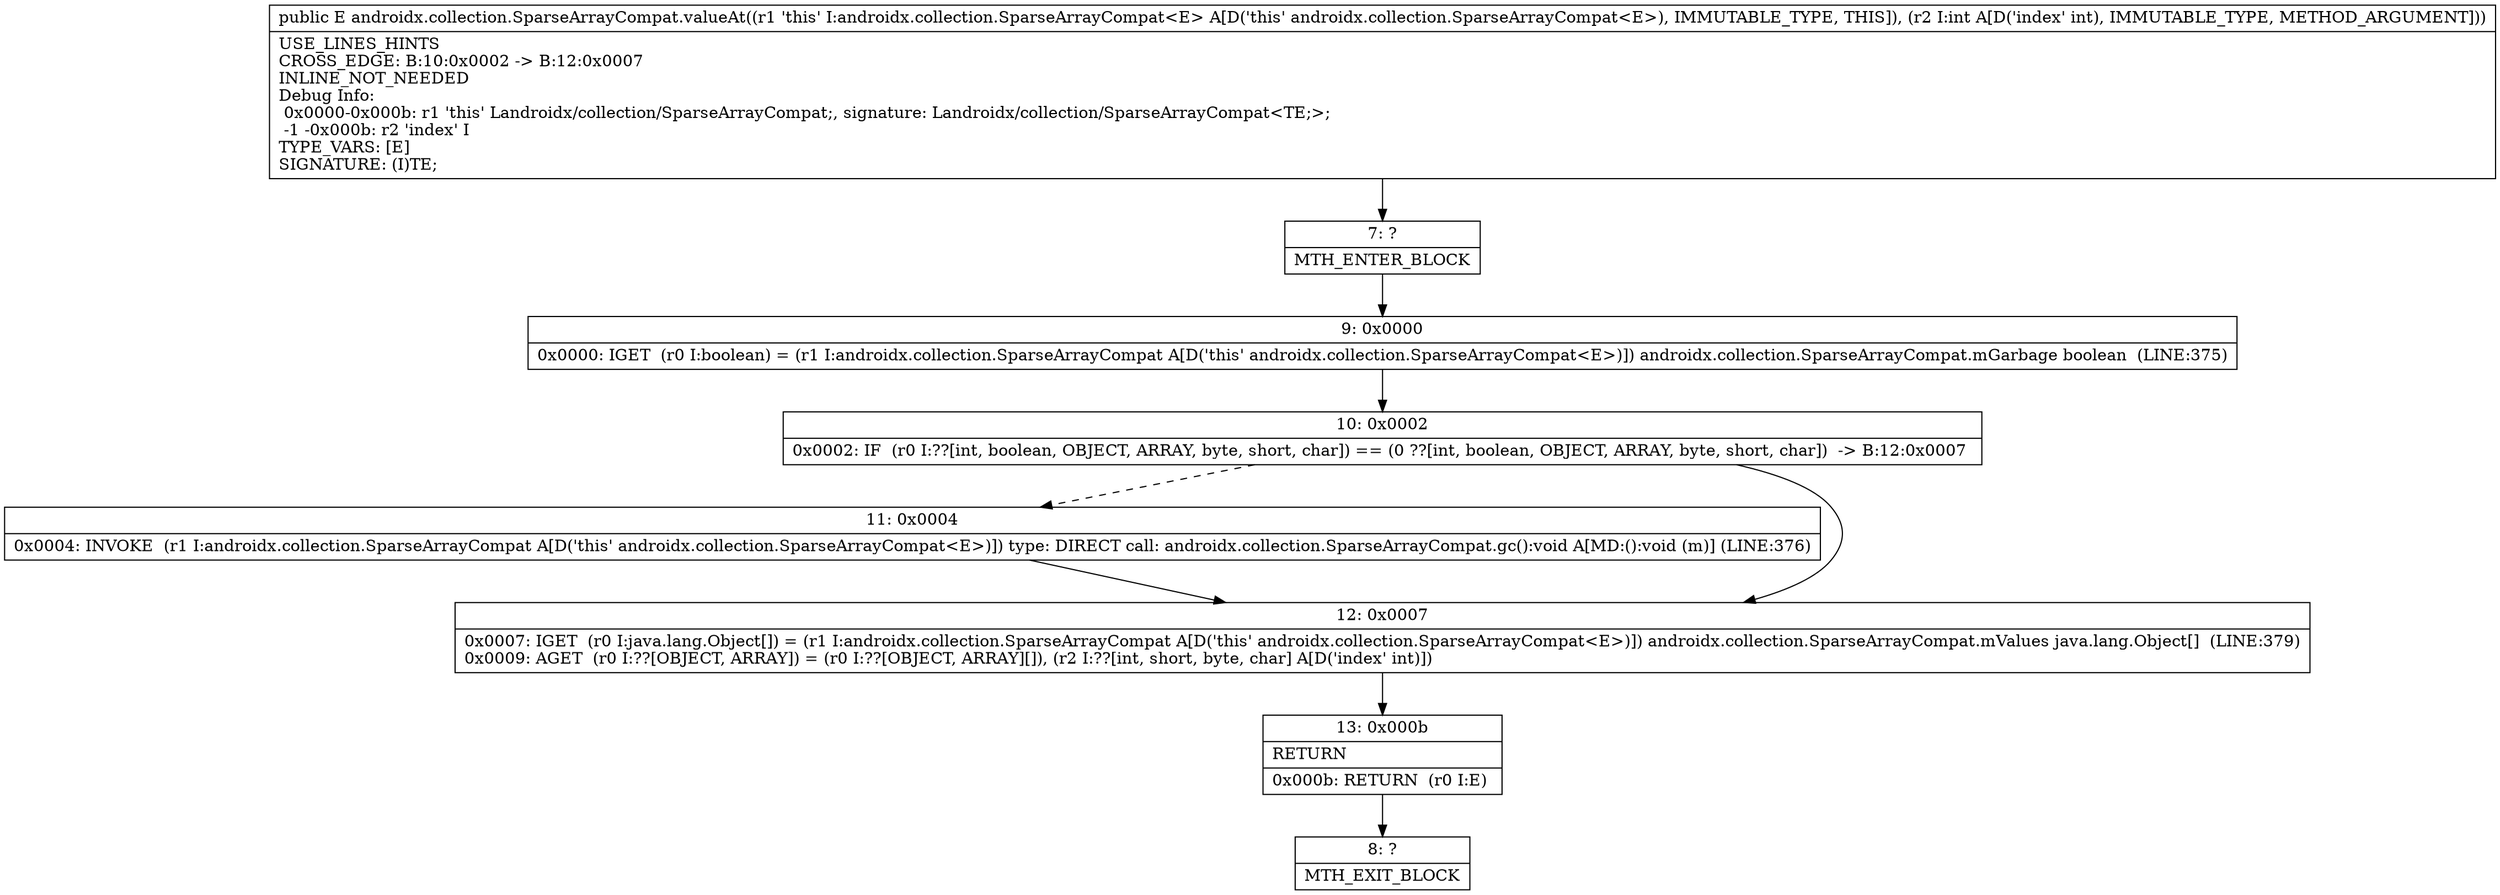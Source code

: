 digraph "CFG forandroidx.collection.SparseArrayCompat.valueAt(I)Ljava\/lang\/Object;" {
Node_7 [shape=record,label="{7\:\ ?|MTH_ENTER_BLOCK\l}"];
Node_9 [shape=record,label="{9\:\ 0x0000|0x0000: IGET  (r0 I:boolean) = (r1 I:androidx.collection.SparseArrayCompat A[D('this' androidx.collection.SparseArrayCompat\<E\>)]) androidx.collection.SparseArrayCompat.mGarbage boolean  (LINE:375)\l}"];
Node_10 [shape=record,label="{10\:\ 0x0002|0x0002: IF  (r0 I:??[int, boolean, OBJECT, ARRAY, byte, short, char]) == (0 ??[int, boolean, OBJECT, ARRAY, byte, short, char])  \-\> B:12:0x0007 \l}"];
Node_11 [shape=record,label="{11\:\ 0x0004|0x0004: INVOKE  (r1 I:androidx.collection.SparseArrayCompat A[D('this' androidx.collection.SparseArrayCompat\<E\>)]) type: DIRECT call: androidx.collection.SparseArrayCompat.gc():void A[MD:():void (m)] (LINE:376)\l}"];
Node_12 [shape=record,label="{12\:\ 0x0007|0x0007: IGET  (r0 I:java.lang.Object[]) = (r1 I:androidx.collection.SparseArrayCompat A[D('this' androidx.collection.SparseArrayCompat\<E\>)]) androidx.collection.SparseArrayCompat.mValues java.lang.Object[]  (LINE:379)\l0x0009: AGET  (r0 I:??[OBJECT, ARRAY]) = (r0 I:??[OBJECT, ARRAY][]), (r2 I:??[int, short, byte, char] A[D('index' int)]) \l}"];
Node_13 [shape=record,label="{13\:\ 0x000b|RETURN\l|0x000b: RETURN  (r0 I:E) \l}"];
Node_8 [shape=record,label="{8\:\ ?|MTH_EXIT_BLOCK\l}"];
MethodNode[shape=record,label="{public E androidx.collection.SparseArrayCompat.valueAt((r1 'this' I:androidx.collection.SparseArrayCompat\<E\> A[D('this' androidx.collection.SparseArrayCompat\<E\>), IMMUTABLE_TYPE, THIS]), (r2 I:int A[D('index' int), IMMUTABLE_TYPE, METHOD_ARGUMENT]))  | USE_LINES_HINTS\lCROSS_EDGE: B:10:0x0002 \-\> B:12:0x0007\lINLINE_NOT_NEEDED\lDebug Info:\l  0x0000\-0x000b: r1 'this' Landroidx\/collection\/SparseArrayCompat;, signature: Landroidx\/collection\/SparseArrayCompat\<TE;\>;\l  \-1 \-0x000b: r2 'index' I\lTYPE_VARS: [E]\lSIGNATURE: (I)TE;\l}"];
MethodNode -> Node_7;Node_7 -> Node_9;
Node_9 -> Node_10;
Node_10 -> Node_11[style=dashed];
Node_10 -> Node_12;
Node_11 -> Node_12;
Node_12 -> Node_13;
Node_13 -> Node_8;
}


